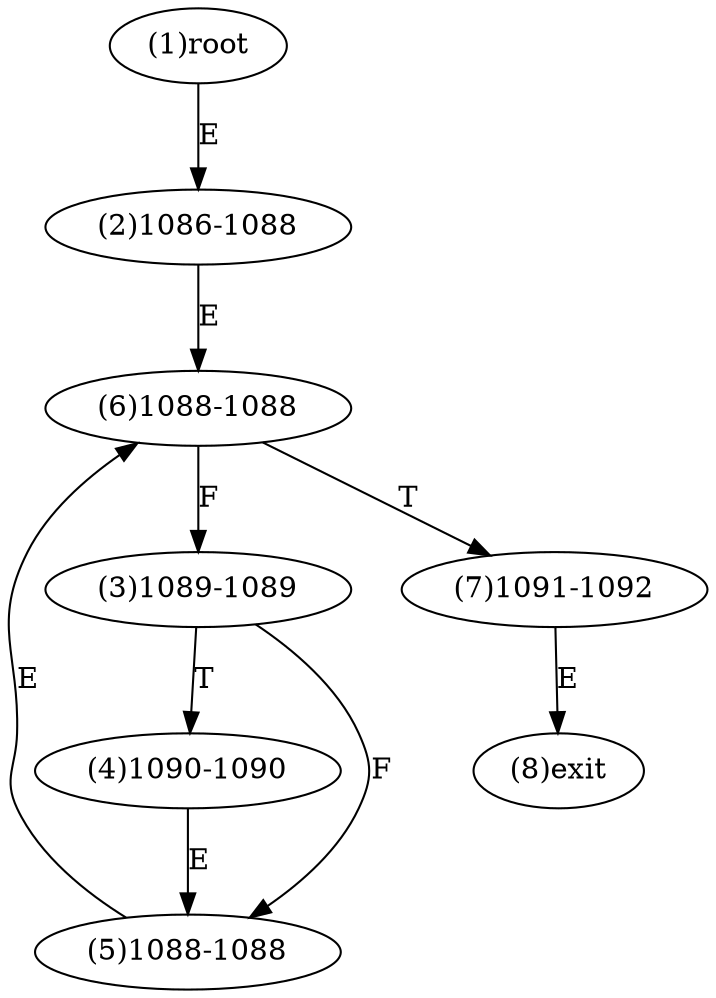 digraph "" { 
1[ label="(1)root"];
2[ label="(2)1086-1088"];
3[ label="(3)1089-1089"];
4[ label="(4)1090-1090"];
5[ label="(5)1088-1088"];
6[ label="(6)1088-1088"];
7[ label="(7)1091-1092"];
8[ label="(8)exit"];
1->2[ label="E"];
2->6[ label="E"];
3->5[ label="F"];
3->4[ label="T"];
4->5[ label="E"];
5->6[ label="E"];
6->3[ label="F"];
6->7[ label="T"];
7->8[ label="E"];
}